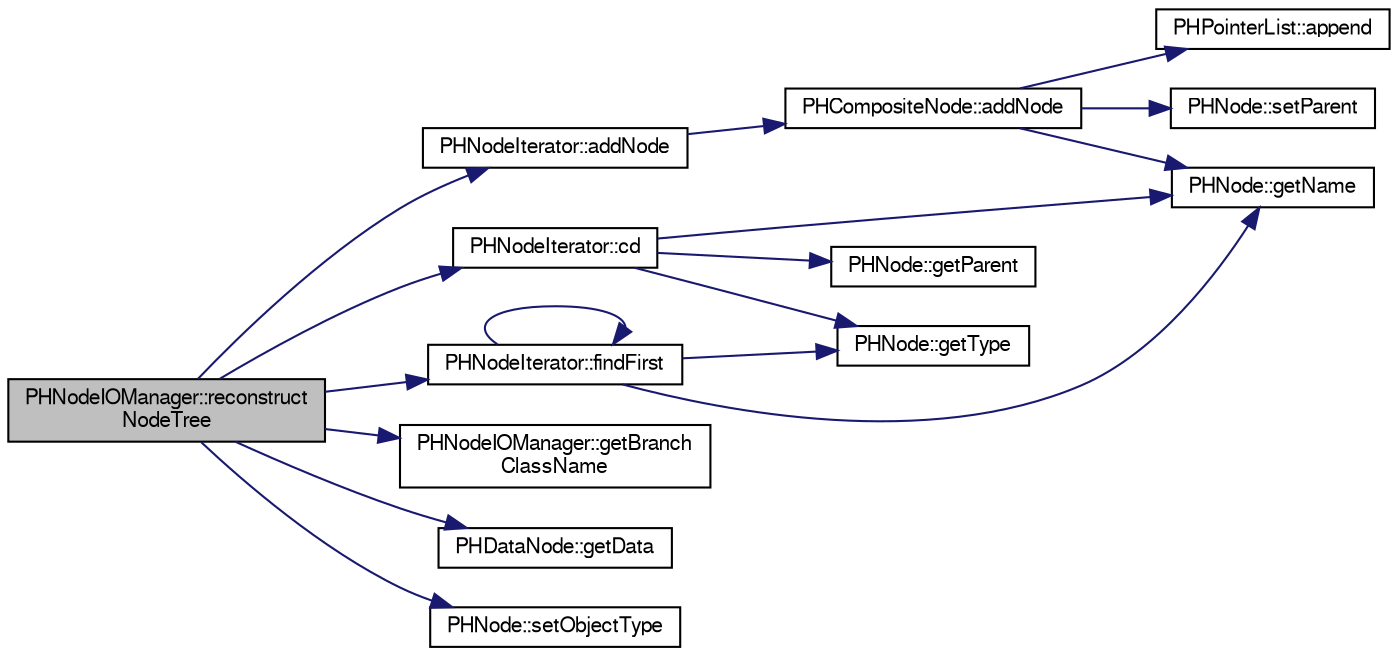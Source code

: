 digraph "PHNodeIOManager::reconstructNodeTree"
{
  bgcolor="transparent";
  edge [fontname="FreeSans",fontsize="10",labelfontname="FreeSans",labelfontsize="10"];
  node [fontname="FreeSans",fontsize="10",shape=record];
  rankdir="LR";
  Node1 [label="PHNodeIOManager::reconstruct\lNodeTree",height=0.2,width=0.4,color="black", fillcolor="grey75", style="filled" fontcolor="black"];
  Node1 -> Node2 [color="midnightblue",fontsize="10",style="solid",fontname="FreeSans"];
  Node2 [label="PHNodeIterator::addNode",height=0.2,width=0.4,color="black",URL="$d5/d07/classPHNodeIterator.html#a2c183a75c6a6784f38ff15b6163eb7ee"];
  Node2 -> Node3 [color="midnightblue",fontsize="10",style="solid",fontname="FreeSans"];
  Node3 [label="PHCompositeNode::addNode",height=0.2,width=0.4,color="black",URL="$d5/dca/classPHCompositeNode.html#ac7dbf017614c324e218a001d729607bf"];
  Node3 -> Node4 [color="midnightblue",fontsize="10",style="solid",fontname="FreeSans"];
  Node4 [label="PHPointerList::append",height=0.2,width=0.4,color="black",URL="$d6/d86/classPHPointerList.html#af5fc4e6958b5b90c57bfb497566f503c"];
  Node3 -> Node5 [color="midnightblue",fontsize="10",style="solid",fontname="FreeSans"];
  Node5 [label="PHNode::getName",height=0.2,width=0.4,color="black",URL="$dc/d82/classPHNode.html#aca3576f926a4401eddc3d88bf0ce0de3"];
  Node3 -> Node6 [color="midnightblue",fontsize="10",style="solid",fontname="FreeSans"];
  Node6 [label="PHNode::setParent",height=0.2,width=0.4,color="black",URL="$dc/d82/classPHNode.html#adda2bd6cef2d5067bbe3016a990b7198"];
  Node1 -> Node7 [color="midnightblue",fontsize="10",style="solid",fontname="FreeSans"];
  Node7 [label="PHNodeIterator::cd",height=0.2,width=0.4,color="black",URL="$d5/d07/classPHNodeIterator.html#a4cfa0490b6522394b13723c7db38a3a6"];
  Node7 -> Node8 [color="midnightblue",fontsize="10",style="solid",fontname="FreeSans"];
  Node8 [label="PHNode::getParent",height=0.2,width=0.4,color="black",URL="$dc/d82/classPHNode.html#a5c15cb20d02290b69eb4d7f6051c9722"];
  Node7 -> Node9 [color="midnightblue",fontsize="10",style="solid",fontname="FreeSans"];
  Node9 [label="PHNode::getType",height=0.2,width=0.4,color="black",URL="$dc/d82/classPHNode.html#a4ab1f90aed955a652813bfe377087bda"];
  Node7 -> Node5 [color="midnightblue",fontsize="10",style="solid",fontname="FreeSans"];
  Node1 -> Node10 [color="midnightblue",fontsize="10",style="solid",fontname="FreeSans"];
  Node10 [label="PHNodeIterator::findFirst",height=0.2,width=0.4,color="black",URL="$d5/d07/classPHNodeIterator.html#aea98bf8619af59b1212a94fb32106baa"];
  Node10 -> Node9 [color="midnightblue",fontsize="10",style="solid",fontname="FreeSans"];
  Node10 -> Node5 [color="midnightblue",fontsize="10",style="solid",fontname="FreeSans"];
  Node10 -> Node10 [color="midnightblue",fontsize="10",style="solid",fontname="FreeSans"];
  Node1 -> Node11 [color="midnightblue",fontsize="10",style="solid",fontname="FreeSans"];
  Node11 [label="PHNodeIOManager::getBranch\lClassName",height=0.2,width=0.4,color="black",URL="$d7/d4d/classPHNodeIOManager.html#a8be36f2013dddcf8026b0aeb9177dc7c"];
  Node1 -> Node12 [color="midnightblue",fontsize="10",style="solid",fontname="FreeSans"];
  Node12 [label="PHDataNode::getData",height=0.2,width=0.4,color="black",URL="$d1/d3e/classPHDataNode.html#a1f3b856fd3ce165047be8aa97f4ab9f3"];
  Node1 -> Node13 [color="midnightblue",fontsize="10",style="solid",fontname="FreeSans"];
  Node13 [label="PHNode::setObjectType",height=0.2,width=0.4,color="black",URL="$dc/d82/classPHNode.html#a5efaced7ccd6df01fc40abbb07dfe61d"];
}
